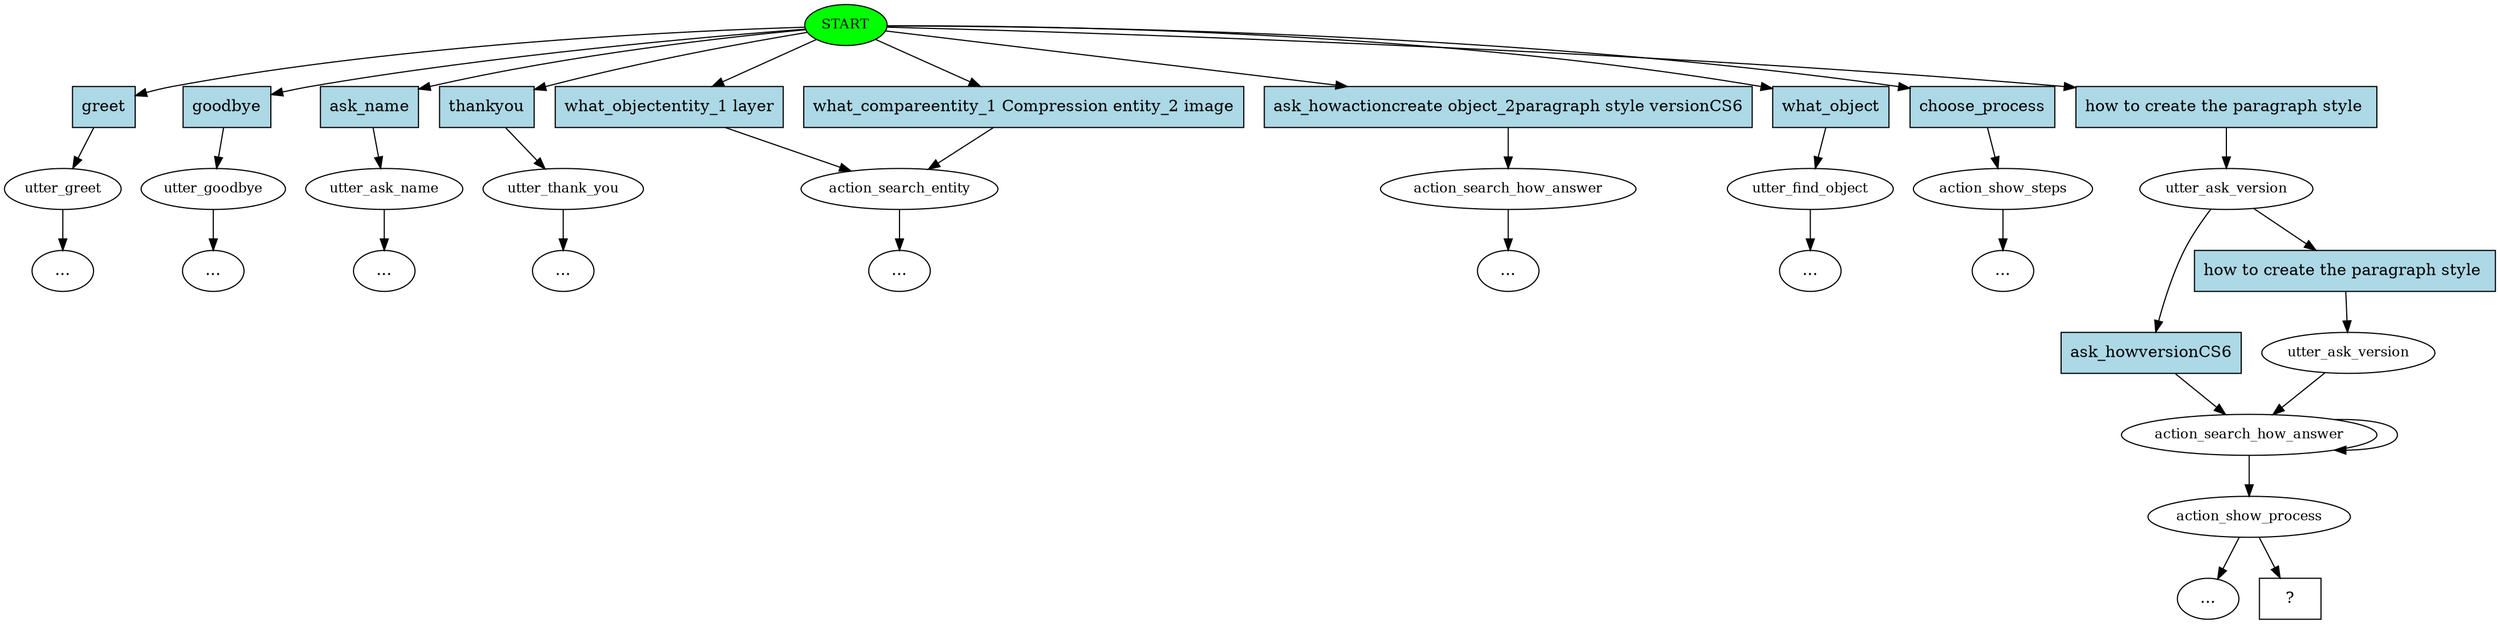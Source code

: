 digraph  {
0 [class="start active", fillcolor=green, fontsize=12, label=START, style=filled];
1 [class="", fontsize=12, label=utter_greet];
"-3" [class=ellipsis, label="..."];
2 [class="", fontsize=12, label=utter_goodbye];
"-4" [class=ellipsis, label="..."];
3 [class="", fontsize=12, label=utter_ask_name];
"-5" [class=ellipsis, label="..."];
4 [class="", fontsize=12, label=utter_thank_you];
"-6" [class=ellipsis, label="..."];
5 [class="", fontsize=12, label=action_search_entity];
7 [class="", fontsize=12, label=action_search_how_answer];
22 [class="", fontsize=12, label=utter_find_object];
"-24" [class=ellipsis, label="..."];
23 [class="", fontsize=12, label=action_show_steps];
"-25" [class=ellipsis, label="..."];
"-30" [class=ellipsis, label="..."];
29 [class=active, fontsize=12, label=utter_ask_version];
30 [class=active, fontsize=12, label=action_search_how_answer];
31 [class=active, fontsize=12, label=action_show_process];
"-31" [class=ellipsis, label="..."];
"-32" [class=ellipsis, label="..."];
34 [class=active, fontsize=12, label=utter_ask_version];
38 [class="intent dashed active", label="  ?  ", shape=rect];
39 [class=intent, fillcolor=lightblue, label=greet, shape=rect, style=filled];
40 [class=intent, fillcolor=lightblue, label=goodbye, shape=rect, style=filled];
41 [class=intent, fillcolor=lightblue, label=ask_name, shape=rect, style=filled];
42 [class=intent, fillcolor=lightblue, label=thankyou, shape=rect, style=filled];
43 [class=intent, fillcolor=lightblue, label="what_objectentity_1 layer", shape=rect, style=filled];
44 [class=intent, fillcolor=lightblue, label="what_compareentity_1 Compression entity_2 image", shape=rect, style=filled];
45 [class=intent, fillcolor=lightblue, label="ask_howactioncreate object_2paragraph style versionCS6", shape=rect, style=filled];
46 [class=intent, fillcolor=lightblue, label=what_object, shape=rect, style=filled];
47 [class=intent, fillcolor=lightblue, label=choose_process, shape=rect, style=filled];
48 [class="intent active", fillcolor=lightblue, label="how to create the paragraph style ", shape=rect, style=filled];
49 [class=intent, fillcolor=lightblue, label=ask_howversionCS6, shape=rect, style=filled];
50 [class="intent active", fillcolor=lightblue, label="how to create the paragraph style ", shape=rect, style=filled];
0 -> 39  [class="", key=0];
0 -> 40  [class="", key=0];
0 -> 41  [class="", key=0];
0 -> 42  [class="", key=0];
0 -> 43  [class="", key=0];
0 -> 44  [class="", key=0];
0 -> 45  [class="", key=0];
0 -> 46  [class="", key=0];
0 -> 47  [class="", key=0];
0 -> 48  [class=active, key=0];
1 -> "-3"  [class="", key=NONE, label=""];
2 -> "-4"  [class="", key=NONE, label=""];
3 -> "-5"  [class="", key=NONE, label=""];
4 -> "-6"  [class="", key=NONE, label=""];
5 -> "-32"  [class="", key=NONE, label=""];
7 -> "-30"  [class="", key=NONE, label=""];
22 -> "-24"  [class="", key=NONE, label=""];
23 -> "-25"  [class="", key=NONE, label=""];
29 -> 49  [class="", key=0];
29 -> 50  [class=active, key=0];
30 -> 31  [class=active, key=NONE, label=""];
30 -> 30  [class=active, key=NONE, label=""];
31 -> "-31"  [class="", key=NONE, label=""];
31 -> 38  [class=active, key=NONE, label=""];
34 -> 30  [class=active, key=NONE, label=""];
39 -> 1  [class="", key=0];
40 -> 2  [class="", key=0];
41 -> 3  [class="", key=0];
42 -> 4  [class="", key=0];
43 -> 5  [class="", key=0];
44 -> 5  [class="", key=0];
45 -> 7  [class="", key=0];
46 -> 22  [class="", key=0];
47 -> 23  [class="", key=0];
48 -> 29  [class=active, key=0];
49 -> 30  [class="", key=0];
50 -> 34  [class=active, key=0];
}
